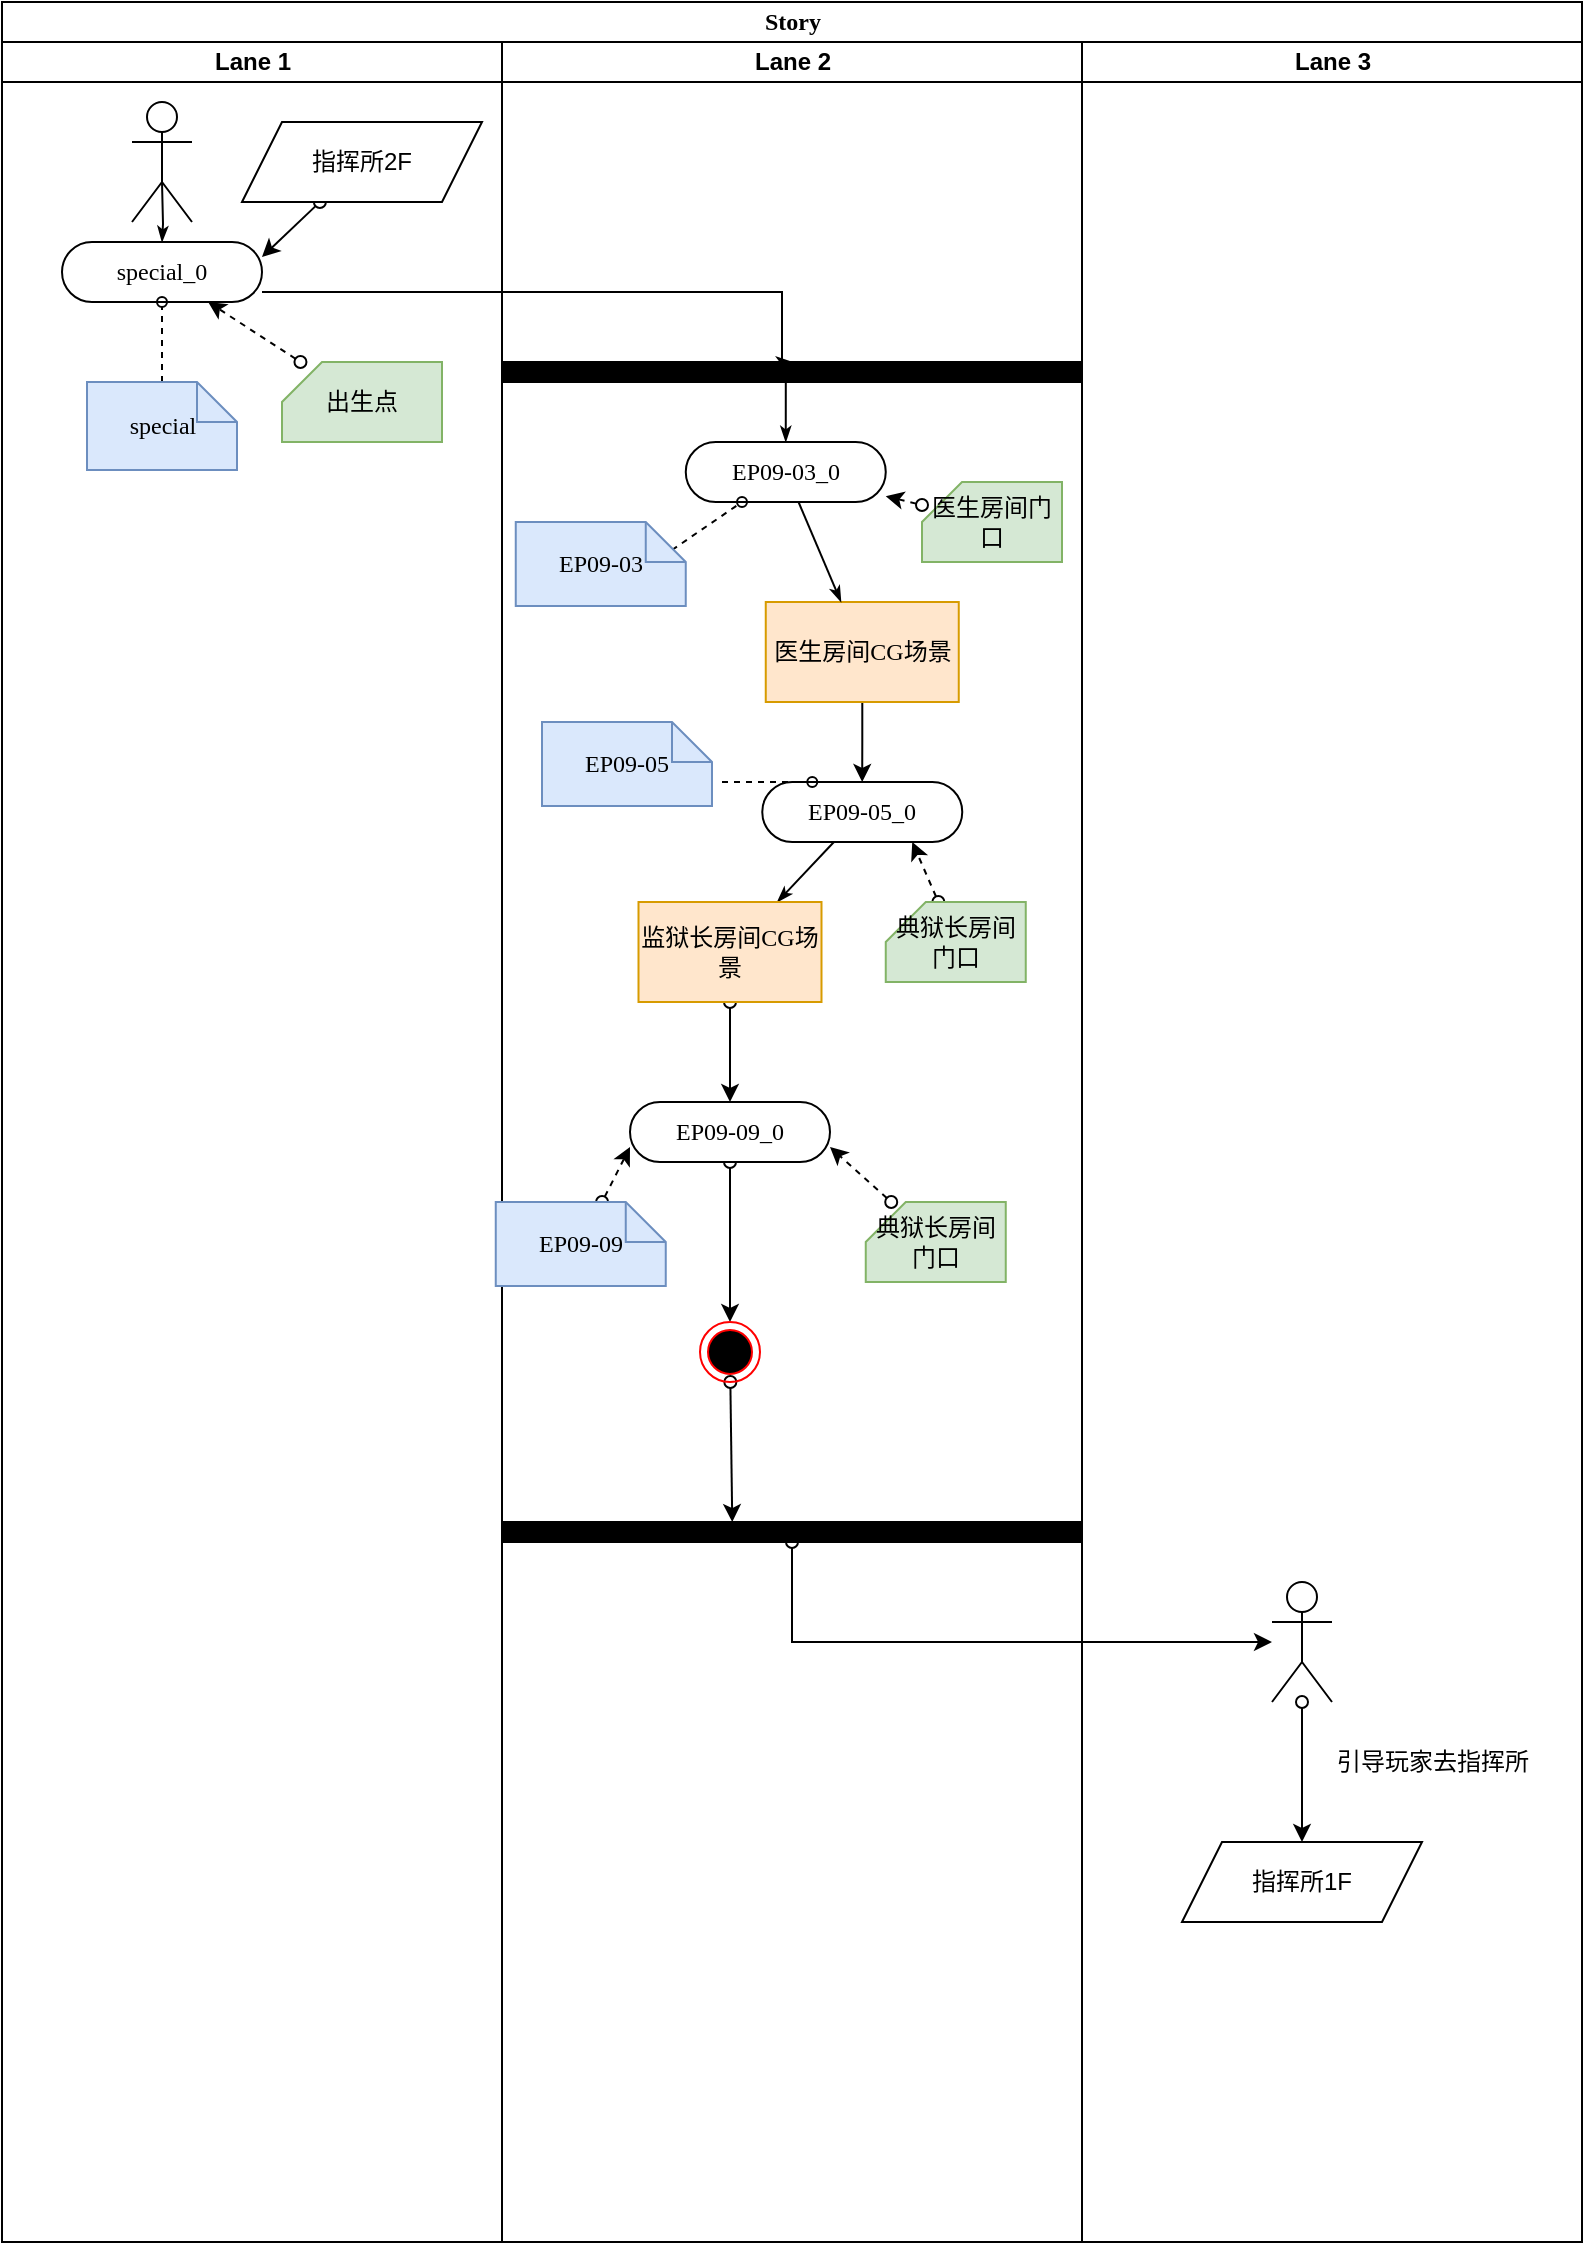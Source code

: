 <mxfile version="14.1.8" type="github" pages="2">
  <diagram name="关卡流程图" id="0783ab3e-0a74-02c8-0abd-f7b4e66b4bec">
    <mxGraphModel dx="1038" dy="547" grid="1" gridSize="10" guides="1" tooltips="1" connect="1" arrows="1" fold="1" page="1" pageScale="1" pageWidth="850" pageHeight="1100" background="#ffffff" math="0" shadow="0">
      <root>
        <mxCell id="0" />
        <mxCell id="1" parent="0" />
        <mxCell id="1c1d494c118603dd-1" value="Story" style="swimlane;html=1;childLayout=stackLayout;startSize=20;rounded=0;shadow=0;comic=0;labelBackgroundColor=none;strokeWidth=1;fontFamily=Verdana;fontSize=12;align=center;" parent="1" vertex="1">
          <mxGeometry x="40" y="20" width="790" height="1120" as="geometry" />
        </mxCell>
        <mxCell id="1c1d494c118603dd-2" value="Lane 1" style="swimlane;html=1;startSize=20;" parent="1c1d494c118603dd-1" vertex="1">
          <mxGeometry y="20" width="250" height="1100" as="geometry" />
        </mxCell>
        <mxCell id="60571a20871a0731-8" value="special_0" style="rounded=1;whiteSpace=wrap;html=1;shadow=0;comic=0;labelBackgroundColor=none;strokeWidth=1;fontFamily=Verdana;fontSize=12;align=center;arcSize=50;" parent="1c1d494c118603dd-2" vertex="1">
          <mxGeometry x="30" y="100" width="100" height="30" as="geometry" />
        </mxCell>
        <mxCell id="soN0B9OmbE9krU4sowRZ-2" style="edgeStyle=none;rounded=0;html=1;dashed=1;labelBackgroundColor=none;startArrow=none;startFill=0;startSize=5;endArrow=oval;endFill=0;endSize=5;jettySize=auto;orthogonalLoop=1;strokeWidth=1;fontFamily=Verdana;fontSize=12;entryX=0.5;entryY=1;entryDx=0;entryDy=0;exitX=0.5;exitY=0;exitDx=0;exitDy=0;exitPerimeter=0;" edge="1" parent="1c1d494c118603dd-2" source="soN0B9OmbE9krU4sowRZ-1" target="60571a20871a0731-8">
          <mxGeometry relative="1" as="geometry">
            <mxPoint x="150" y="257.878" as="sourcePoint" />
            <mxPoint x="112.955" y="238" as="targetPoint" />
          </mxGeometry>
        </mxCell>
        <mxCell id="1c1d494c118603dd-27" style="edgeStyle=orthogonalEdgeStyle;rounded=0;html=1;labelBackgroundColor=none;startArrow=none;startFill=0;startSize=5;endArrow=classicThin;endFill=1;endSize=5;jettySize=auto;orthogonalLoop=1;strokeWidth=1;fontFamily=Verdana;fontSize=12" parent="1c1d494c118603dd-2" target="60571a20871a0731-8" edge="1">
          <mxGeometry relative="1" as="geometry">
            <mxPoint x="80" y="70" as="sourcePoint" />
          </mxGeometry>
        </mxCell>
        <mxCell id="soN0B9OmbE9krU4sowRZ-1" value="special" style="shape=note;whiteSpace=wrap;html=1;rounded=0;shadow=0;comic=0;labelBackgroundColor=none;strokeWidth=1;fontFamily=Verdana;fontSize=12;align=center;size=20;fillColor=#dae8fc;strokeColor=#6c8ebf;" vertex="1" parent="1c1d494c118603dd-2">
          <mxGeometry x="42.5" y="170" width="75" height="44" as="geometry" />
        </mxCell>
        <mxCell id="soN0B9OmbE9krU4sowRZ-3" value="" style="shape=umlActor;verticalLabelPosition=bottom;verticalAlign=top;html=1;outlineConnect=0;" vertex="1" parent="1c1d494c118603dd-2">
          <mxGeometry x="65" y="30" width="30" height="60" as="geometry" />
        </mxCell>
        <mxCell id="soN0B9OmbE9krU4sowRZ-13" style="edgeStyle=none;rounded=0;orthogonalLoop=1;jettySize=auto;html=1;dashed=1;startArrow=oval;startFill=0;" edge="1" parent="1c1d494c118603dd-2" source="soN0B9OmbE9krU4sowRZ-12" target="60571a20871a0731-8">
          <mxGeometry relative="1" as="geometry" />
        </mxCell>
        <mxCell id="soN0B9OmbE9krU4sowRZ-12" value="出生点" style="shape=card;whiteSpace=wrap;html=1;size=20;fillColor=#d5e8d4;strokeColor=#82b366;" vertex="1" parent="1c1d494c118603dd-2">
          <mxGeometry x="140" y="160" width="80" height="40" as="geometry" />
        </mxCell>
        <mxCell id="soN0B9OmbE9krU4sowRZ-38" style="edgeStyle=none;rounded=0;orthogonalLoop=1;jettySize=auto;html=1;entryX=1;entryY=0.25;entryDx=0;entryDy=0;startArrow=oval;startFill=0;" edge="1" parent="1c1d494c118603dd-2" source="soN0B9OmbE9krU4sowRZ-37" target="60571a20871a0731-8">
          <mxGeometry relative="1" as="geometry" />
        </mxCell>
        <mxCell id="soN0B9OmbE9krU4sowRZ-37" value="指挥所2F" style="shape=parallelogram;perimeter=parallelogramPerimeter;whiteSpace=wrap;html=1;fixedSize=1;" vertex="1" parent="1c1d494c118603dd-2">
          <mxGeometry x="120" y="40" width="120" height="40" as="geometry" />
        </mxCell>
        <mxCell id="1c1d494c118603dd-3" value="Lane 2" style="swimlane;html=1;startSize=20;" parent="1c1d494c118603dd-1" vertex="1">
          <mxGeometry x="250" y="20" width="290" height="1100" as="geometry" />
        </mxCell>
        <mxCell id="60571a20871a0731-3" value="" style="whiteSpace=wrap;html=1;rounded=0;shadow=0;comic=0;labelBackgroundColor=none;strokeWidth=1;fillColor=#000000;fontFamily=Verdana;fontSize=12;align=center;rotation=0;" parent="1c1d494c118603dd-3" vertex="1">
          <mxGeometry y="160" width="290" height="10" as="geometry" />
        </mxCell>
        <mxCell id="1c1d494c118603dd-6" value="EP09-03_0" style="rounded=1;whiteSpace=wrap;html=1;shadow=0;comic=0;labelBackgroundColor=none;strokeWidth=1;fontFamily=Verdana;fontSize=12;align=center;arcSize=50;" parent="1c1d494c118603dd-3" vertex="1">
          <mxGeometry x="91.88" y="200" width="100" height="30" as="geometry" />
        </mxCell>
        <mxCell id="1c1d494c118603dd-30" style="edgeStyle=orthogonalEdgeStyle;rounded=0;html=1;exitX=0.25;exitY=1;entryX=0.5;entryY=0;labelBackgroundColor=none;startArrow=none;startFill=0;startSize=5;endArrow=classicThin;endFill=1;endSize=5;jettySize=auto;orthogonalLoop=1;strokeWidth=1;fontFamily=Verdana;fontSize=12" parent="1c1d494c118603dd-3" source="60571a20871a0731-3" target="1c1d494c118603dd-6" edge="1">
          <mxGeometry relative="1" as="geometry">
            <Array as="points">
              <mxPoint x="142" y="170" />
            </Array>
          </mxGeometry>
        </mxCell>
        <mxCell id="1c1d494c118603dd-7" value="EP09-05_0" style="rounded=1;whiteSpace=wrap;html=1;shadow=0;comic=0;labelBackgroundColor=none;strokeWidth=1;fontFamily=Verdana;fontSize=12;align=center;arcSize=50;" parent="1c1d494c118603dd-3" vertex="1">
          <mxGeometry x="130.13" y="370" width="100" height="30" as="geometry" />
        </mxCell>
        <mxCell id="soN0B9OmbE9krU4sowRZ-6" style="edgeStyle=orthogonalEdgeStyle;rounded=0;orthogonalLoop=1;jettySize=auto;html=1;" edge="1" parent="1c1d494c118603dd-3" source="1c1d494c118603dd-10" target="1c1d494c118603dd-7">
          <mxGeometry relative="1" as="geometry" />
        </mxCell>
        <mxCell id="1c1d494c118603dd-10" value="医生房间CG场景" style="rounded=0;whiteSpace=wrap;html=1;shadow=0;comic=0;labelBackgroundColor=none;strokeWidth=1;fontFamily=Verdana;fontSize=12;align=center;arcSize=50;fillColor=#ffe6cc;strokeColor=#d79b00;" parent="1c1d494c118603dd-3" vertex="1">
          <mxGeometry x="131.88" y="280" width="96.5" height="50" as="geometry" />
        </mxCell>
        <mxCell id="1c1d494c118603dd-46" style="edgeStyle=none;rounded=0;html=1;labelBackgroundColor=none;startArrow=none;startFill=0;startSize=5;endArrow=oval;endFill=0;endSize=5;jettySize=auto;orthogonalLoop=1;strokeWidth=1;fontFamily=Verdana;fontSize=12;dashed=1;" parent="1c1d494c118603dd-3" target="1c1d494c118603dd-6" edge="1">
          <mxGeometry relative="1" as="geometry">
            <mxPoint x="85.005" y="254" as="sourcePoint" />
          </mxGeometry>
        </mxCell>
        <mxCell id="1c1d494c118603dd-36" style="edgeStyle=none;rounded=0;html=1;labelBackgroundColor=none;startArrow=none;startFill=0;startSize=5;endArrow=classicThin;endFill=1;endSize=5;jettySize=auto;orthogonalLoop=1;strokeWidth=1;fontFamily=Verdana;fontSize=12" parent="1c1d494c118603dd-3" source="1c1d494c118603dd-7" target="1c1d494c118603dd-14" edge="1">
          <mxGeometry relative="1" as="geometry" />
        </mxCell>
        <mxCell id="1c1d494c118603dd-34" style="edgeStyle=none;rounded=0;html=1;labelBackgroundColor=none;startArrow=none;startFill=0;startSize=5;endArrow=classicThin;endFill=1;endSize=5;jettySize=auto;orthogonalLoop=1;strokeWidth=1;fontFamily=Verdana;fontSize=12" parent="1c1d494c118603dd-3" source="1c1d494c118603dd-6" target="1c1d494c118603dd-10" edge="1">
          <mxGeometry relative="1" as="geometry" />
        </mxCell>
        <mxCell id="soN0B9OmbE9krU4sowRZ-23" style="edgeStyle=none;rounded=0;orthogonalLoop=1;jettySize=auto;html=1;entryX=0.5;entryY=0;entryDx=0;entryDy=0;startArrow=oval;startFill=0;" edge="1" parent="1c1d494c118603dd-3" source="1c1d494c118603dd-14" target="soN0B9OmbE9krU4sowRZ-10">
          <mxGeometry relative="1" as="geometry" />
        </mxCell>
        <mxCell id="1c1d494c118603dd-14" value="监狱长房间CG场景" style="rounded=0;whiteSpace=wrap;html=1;shadow=0;comic=0;labelBackgroundColor=none;strokeWidth=1;fontFamily=Verdana;fontSize=12;align=center;arcSize=50;fillColor=#ffe6cc;strokeColor=#d79b00;" parent="1c1d494c118603dd-3" vertex="1">
          <mxGeometry x="68.25" y="430" width="91.5" height="50" as="geometry" />
        </mxCell>
        <mxCell id="1c1d494c118603dd-21" value="EP09-03" style="shape=note;whiteSpace=wrap;html=1;rounded=0;shadow=0;comic=0;labelBackgroundColor=none;strokeWidth=1;fontFamily=Verdana;fontSize=12;align=center;size=20;fillColor=#dae8fc;strokeColor=#6c8ebf;" parent="1c1d494c118603dd-3" vertex="1">
          <mxGeometry x="6.88" y="240" width="85" height="42" as="geometry" />
        </mxCell>
        <mxCell id="soN0B9OmbE9krU4sowRZ-7" value="EP09-05" style="shape=note;whiteSpace=wrap;html=1;rounded=0;shadow=0;comic=0;labelBackgroundColor=none;strokeWidth=1;fontFamily=Verdana;fontSize=12;align=center;size=20;fillColor=#dae8fc;strokeColor=#6c8ebf;" vertex="1" parent="1c1d494c118603dd-3">
          <mxGeometry x="20" y="340" width="85" height="42" as="geometry" />
        </mxCell>
        <mxCell id="soN0B9OmbE9krU4sowRZ-9" style="edgeStyle=none;rounded=0;html=1;labelBackgroundColor=none;startArrow=none;startFill=0;startSize=5;endArrow=oval;endFill=0;endSize=5;jettySize=auto;orthogonalLoop=1;strokeWidth=1;fontFamily=Verdana;fontSize=12;dashed=1;entryX=0.25;entryY=0;entryDx=0;entryDy=0;" edge="1" parent="1c1d494c118603dd-3" target="1c1d494c118603dd-7">
          <mxGeometry relative="1" as="geometry">
            <mxPoint x="110" y="370" as="sourcePoint" />
            <mxPoint x="130.005" y="240" as="targetPoint" />
          </mxGeometry>
        </mxCell>
        <mxCell id="soN0B9OmbE9krU4sowRZ-26" style="edgeStyle=none;rounded=0;orthogonalLoop=1;jettySize=auto;html=1;entryX=0.5;entryY=0;entryDx=0;entryDy=0;startArrow=oval;startFill=0;" edge="1" parent="1c1d494c118603dd-3" source="soN0B9OmbE9krU4sowRZ-10" target="soN0B9OmbE9krU4sowRZ-25">
          <mxGeometry relative="1" as="geometry" />
        </mxCell>
        <mxCell id="soN0B9OmbE9krU4sowRZ-10" value="EP09-09_0" style="rounded=1;whiteSpace=wrap;html=1;shadow=0;comic=0;labelBackgroundColor=none;strokeWidth=1;fontFamily=Verdana;fontSize=12;align=center;arcSize=50;" vertex="1" parent="1c1d494c118603dd-3">
          <mxGeometry x="64" y="530" width="100" height="30" as="geometry" />
        </mxCell>
        <mxCell id="soN0B9OmbE9krU4sowRZ-15" style="edgeStyle=none;rounded=0;orthogonalLoop=1;jettySize=auto;html=1;dashed=1;startArrow=oval;startFill=0;" edge="1" parent="1c1d494c118603dd-3" source="soN0B9OmbE9krU4sowRZ-14" target="1c1d494c118603dd-6">
          <mxGeometry relative="1" as="geometry" />
        </mxCell>
        <mxCell id="soN0B9OmbE9krU4sowRZ-14" value="医生房间门口" style="shape=card;whiteSpace=wrap;html=1;size=20;fillColor=#d5e8d4;strokeColor=#82b366;" vertex="1" parent="1c1d494c118603dd-3">
          <mxGeometry x="210" y="220" width="70" height="40" as="geometry" />
        </mxCell>
        <mxCell id="soN0B9OmbE9krU4sowRZ-17" style="edgeStyle=none;rounded=0;orthogonalLoop=1;jettySize=auto;html=1;entryX=0.75;entryY=1;entryDx=0;entryDy=0;dashed=1;startArrow=oval;startFill=0;" edge="1" parent="1c1d494c118603dd-3" source="soN0B9OmbE9krU4sowRZ-16" target="1c1d494c118603dd-7">
          <mxGeometry relative="1" as="geometry" />
        </mxCell>
        <mxCell id="soN0B9OmbE9krU4sowRZ-16" value="典狱长房间门口" style="shape=card;whiteSpace=wrap;html=1;size=20;fillColor=#d5e8d4;strokeColor=#82b366;" vertex="1" parent="1c1d494c118603dd-3">
          <mxGeometry x="191.88" y="430" width="70" height="40" as="geometry" />
        </mxCell>
        <mxCell id="soN0B9OmbE9krU4sowRZ-20" style="edgeStyle=none;rounded=0;orthogonalLoop=1;jettySize=auto;html=1;entryX=1;entryY=0.75;entryDx=0;entryDy=0;dashed=1;startArrow=oval;startFill=0;" edge="1" parent="1c1d494c118603dd-3" source="soN0B9OmbE9krU4sowRZ-19" target="soN0B9OmbE9krU4sowRZ-10">
          <mxGeometry relative="1" as="geometry" />
        </mxCell>
        <mxCell id="soN0B9OmbE9krU4sowRZ-19" value="典狱长房间门口" style="shape=card;whiteSpace=wrap;html=1;size=20;fillColor=#d5e8d4;strokeColor=#82b366;" vertex="1" parent="1c1d494c118603dd-3">
          <mxGeometry x="181.88" y="580" width="70" height="40" as="geometry" />
        </mxCell>
        <mxCell id="soN0B9OmbE9krU4sowRZ-22" style="edgeStyle=none;rounded=0;orthogonalLoop=1;jettySize=auto;html=1;entryX=0;entryY=0.75;entryDx=0;entryDy=0;dashed=1;startArrow=oval;startFill=0;" edge="1" parent="1c1d494c118603dd-3" source="soN0B9OmbE9krU4sowRZ-21" target="soN0B9OmbE9krU4sowRZ-10">
          <mxGeometry relative="1" as="geometry" />
        </mxCell>
        <mxCell id="soN0B9OmbE9krU4sowRZ-21" value="EP09-09" style="shape=note;whiteSpace=wrap;html=1;rounded=0;shadow=0;comic=0;labelBackgroundColor=none;strokeWidth=1;fontFamily=Verdana;fontSize=12;align=center;size=20;fillColor=#dae8fc;strokeColor=#6c8ebf;" vertex="1" parent="1c1d494c118603dd-3">
          <mxGeometry x="-3.12" y="580" width="85" height="42" as="geometry" />
        </mxCell>
        <mxCell id="soN0B9OmbE9krU4sowRZ-32" style="edgeStyle=none;rounded=0;orthogonalLoop=1;jettySize=auto;html=1;entryX=0.397;entryY=0;entryDx=0;entryDy=0;entryPerimeter=0;startArrow=oval;startFill=0;" edge="1" parent="1c1d494c118603dd-3" source="soN0B9OmbE9krU4sowRZ-25" target="soN0B9OmbE9krU4sowRZ-31">
          <mxGeometry relative="1" as="geometry" />
        </mxCell>
        <mxCell id="soN0B9OmbE9krU4sowRZ-25" value="" style="ellipse;html=1;shape=endState;fillColor=#000000;strokeColor=#ff0000;" vertex="1" parent="1c1d494c118603dd-3">
          <mxGeometry x="99" y="640" width="30" height="30" as="geometry" />
        </mxCell>
        <mxCell id="soN0B9OmbE9krU4sowRZ-31" value="" style="whiteSpace=wrap;html=1;rounded=0;shadow=0;comic=0;labelBackgroundColor=none;strokeWidth=1;fillColor=#000000;fontFamily=Verdana;fontSize=12;align=center;rotation=0;" vertex="1" parent="1c1d494c118603dd-3">
          <mxGeometry y="740" width="290" height="10" as="geometry" />
        </mxCell>
        <mxCell id="1c1d494c118603dd-4" value="Lane 3" style="swimlane;html=1;startSize=20;" parent="1c1d494c118603dd-1" vertex="1">
          <mxGeometry x="540" y="20" width="250" height="1100" as="geometry" />
        </mxCell>
        <mxCell id="1c1d494c118603dd-33" style="rounded=0;html=1;labelBackgroundColor=none;startArrow=none;startFill=0;startSize=5;endArrow=classicThin;endFill=1;endSize=5;jettySize=auto;orthogonalLoop=1;strokeWidth=1;fontFamily=Verdana;fontSize=12" parent="1c1d494c118603dd-4" source="1c1d494c118603dd-5" edge="1">
          <mxGeometry relative="1" as="geometry">
            <mxPoint x="61.25" y="268" as="targetPoint" />
          </mxGeometry>
        </mxCell>
        <mxCell id="1c1d494c118603dd-38" style="edgeStyle=none;rounded=0;html=1;labelBackgroundColor=none;startArrow=none;startFill=0;startSize=5;endArrow=classicThin;endFill=1;endSize=5;jettySize=auto;orthogonalLoop=1;strokeWidth=1;fontFamily=Verdana;fontSize=12" parent="1c1d494c118603dd-4" source="1c1d494c118603dd-8" edge="1">
          <mxGeometry relative="1" as="geometry">
            <mxPoint x="35" y="367.222" as="targetPoint" />
          </mxGeometry>
        </mxCell>
        <mxCell id="1c1d494c118603dd-37" style="edgeStyle=none;rounded=0;html=1;labelBackgroundColor=none;startArrow=none;startFill=0;startSize=5;endArrow=classicThin;endFill=1;endSize=5;jettySize=auto;orthogonalLoop=1;strokeWidth=1;fontFamily=Verdana;fontSize=12" parent="1c1d494c118603dd-4" target="1c1d494c118603dd-8" edge="1">
          <mxGeometry relative="1" as="geometry">
            <mxPoint x="70.565" y="298" as="sourcePoint" />
          </mxGeometry>
        </mxCell>
        <mxCell id="1c1d494c118603dd-48" style="edgeStyle=none;rounded=0;html=1;dashed=1;labelBackgroundColor=none;startArrow=none;startFill=0;startSize=5;endArrow=oval;endFill=0;endSize=5;jettySize=auto;orthogonalLoop=1;strokeWidth=1;fontFamily=Verdana;fontSize=12" parent="1c1d494c118603dd-4" target="1c1d494c118603dd-5" edge="1">
          <mxGeometry relative="1" as="geometry">
            <mxPoint x="160" y="257.878" as="sourcePoint" />
          </mxGeometry>
        </mxCell>
        <mxCell id="1c1d494c118603dd-49" style="edgeStyle=none;rounded=0;html=1;dashed=1;labelBackgroundColor=none;startArrow=none;startFill=0;startSize=5;endArrow=oval;endFill=0;endSize=5;jettySize=auto;orthogonalLoop=1;strokeWidth=1;fontFamily=Verdana;fontSize=12" parent="1c1d494c118603dd-4" source="1c1d494c118603dd-20" edge="1">
          <mxGeometry relative="1" as="geometry">
            <mxPoint x="85" y="281.814" as="targetPoint" />
          </mxGeometry>
        </mxCell>
        <mxCell id="1c1d494c118603dd-50" style="edgeStyle=none;rounded=0;html=1;dashed=1;labelBackgroundColor=none;startArrow=none;startFill=0;startSize=5;endArrow=oval;endFill=0;endSize=5;jettySize=auto;orthogonalLoop=1;strokeWidth=1;fontFamily=Verdana;fontSize=12" parent="1c1d494c118603dd-4" target="1c1d494c118603dd-8" edge="1">
          <mxGeometry relative="1" as="geometry">
            <mxPoint x="154.744" y="415" as="sourcePoint" />
          </mxGeometry>
        </mxCell>
        <mxCell id="1c1d494c118603dd-51" style="edgeStyle=none;rounded=0;html=1;dashed=1;labelBackgroundColor=none;startArrow=none;startFill=0;startSize=5;endArrow=oval;endFill=0;endSize=5;jettySize=auto;orthogonalLoop=1;strokeWidth=1;fontFamily=Verdana;fontSize=12" parent="1c1d494c118603dd-4" source="1c1d494c118603dd-22" edge="1">
          <mxGeometry relative="1" as="geometry">
            <mxPoint x="35" y="389.538" as="targetPoint" />
          </mxGeometry>
        </mxCell>
        <mxCell id="soN0B9OmbE9krU4sowRZ-29" value="指挥所1F" style="shape=parallelogram;perimeter=parallelogramPerimeter;whiteSpace=wrap;html=1;fixedSize=1;" vertex="1" parent="1c1d494c118603dd-4">
          <mxGeometry x="50" y="900" width="120" height="40" as="geometry" />
        </mxCell>
        <mxCell id="soN0B9OmbE9krU4sowRZ-35" style="edgeStyle=none;rounded=0;orthogonalLoop=1;jettySize=auto;html=1;entryX=0.5;entryY=0;entryDx=0;entryDy=0;startArrow=oval;startFill=0;" edge="1" parent="1c1d494c118603dd-4" source="soN0B9OmbE9krU4sowRZ-34" target="soN0B9OmbE9krU4sowRZ-29">
          <mxGeometry relative="1" as="geometry" />
        </mxCell>
        <mxCell id="soN0B9OmbE9krU4sowRZ-34" value="" style="shape=umlActor;verticalLabelPosition=bottom;verticalAlign=top;html=1;outlineConnect=0;" vertex="1" parent="1c1d494c118603dd-4">
          <mxGeometry x="95" y="770" width="30" height="60" as="geometry" />
        </mxCell>
        <mxCell id="soN0B9OmbE9krU4sowRZ-36" value="引导玩家去指挥所" style="text;html=1;align=center;verticalAlign=middle;resizable=0;points=[];autosize=1;" vertex="1" parent="1c1d494c118603dd-4">
          <mxGeometry x="120" y="850" width="110" height="20" as="geometry" />
        </mxCell>
        <mxCell id="1c1d494c118603dd-28" style="edgeStyle=orthogonalEdgeStyle;rounded=0;html=1;entryX=0.5;entryY=0;labelBackgroundColor=none;startArrow=none;startFill=0;startSize=5;endArrow=classicThin;endFill=1;endSize=5;jettySize=auto;orthogonalLoop=1;strokeWidth=1;fontFamily=Verdana;fontSize=12" parent="1c1d494c118603dd-1" source="60571a20871a0731-8" target="60571a20871a0731-3" edge="1">
          <mxGeometry relative="1" as="geometry">
            <Array as="points">
              <mxPoint x="390" y="145" />
            </Array>
          </mxGeometry>
        </mxCell>
        <mxCell id="soN0B9OmbE9krU4sowRZ-39" style="edgeStyle=none;rounded=0;orthogonalLoop=1;jettySize=auto;html=1;startArrow=oval;startFill=0;" edge="1" parent="1c1d494c118603dd-1" source="soN0B9OmbE9krU4sowRZ-31" target="soN0B9OmbE9krU4sowRZ-34">
          <mxGeometry relative="1" as="geometry">
            <mxPoint x="395" y="830" as="targetPoint" />
            <Array as="points">
              <mxPoint x="395" y="820" />
            </Array>
          </mxGeometry>
        </mxCell>
      </root>
    </mxGraphModel>
  </diagram>
  <diagram id="dmDB2ZcVdiuMjPRwZuYF" name="关卡平面图">
    <mxGraphModel dx="1038" dy="547" grid="1" gridSize="10" guides="1" tooltips="1" connect="1" arrows="1" fold="1" page="1" pageScale="1" pageWidth="827" pageHeight="1169" math="0" shadow="0">
      <root>
        <mxCell id="ojgNweESeSlG1wubFBOF-0" />
        <mxCell id="ojgNweESeSlG1wubFBOF-1" parent="ojgNweESeSlG1wubFBOF-0" />
        <mxCell id="32pKdByRdfm2AMbjOZ1x-0" value="" style="rounded=0;whiteSpace=wrap;html=1;" vertex="1" parent="ojgNweESeSlG1wubFBOF-1">
          <mxGeometry x="40" y="150" width="930" height="560" as="geometry" />
        </mxCell>
        <mxCell id="2-35yjRWeZZgqv3ZDKaf-3" style="edgeStyle=none;rounded=0;orthogonalLoop=1;jettySize=auto;html=1;startArrow=oval;startFill=0;fillColor=#d5e8d4;strokeColor=#82b366;" edge="1" parent="ojgNweESeSlG1wubFBOF-1">
          <mxGeometry relative="1" as="geometry">
            <mxPoint x="110" y="210" as="targetPoint" />
            <mxPoint x="400" y="340" as="sourcePoint" />
            <Array as="points">
              <mxPoint x="400" y="210" />
            </Array>
          </mxGeometry>
        </mxCell>
        <mxCell id="2-35yjRWeZZgqv3ZDKaf-8" value="2" style="edgeLabel;html=1;align=center;verticalAlign=middle;resizable=0;points=[];" vertex="1" connectable="0" parent="2-35yjRWeZZgqv3ZDKaf-3">
          <mxGeometry x="-0.549" y="2" relative="1" as="geometry">
            <mxPoint as="offset" />
          </mxGeometry>
        </mxCell>
        <mxCell id="2-35yjRWeZZgqv3ZDKaf-4" style="edgeStyle=none;rounded=0;orthogonalLoop=1;jettySize=auto;html=1;startArrow=oval;startFill=0;fillColor=#d5e8d4;strokeColor=#82b366;" edge="1" parent="ojgNweESeSlG1wubFBOF-1">
          <mxGeometry relative="1" as="geometry">
            <mxPoint x="910" y="651.6" as="targetPoint" />
            <mxPoint x="400" y="340" as="sourcePoint" />
            <Array as="points">
              <mxPoint x="450" y="652" />
            </Array>
          </mxGeometry>
        </mxCell>
        <mxCell id="2-35yjRWeZZgqv3ZDKaf-10" value="2" style="edgeLabel;html=1;align=center;verticalAlign=middle;resizable=0;points=[];" vertex="1" connectable="0" parent="2-35yjRWeZZgqv3ZDKaf-4">
          <mxGeometry x="-0.654" y="2" relative="1" as="geometry">
            <mxPoint x="-3.18" y="-32" as="offset" />
          </mxGeometry>
        </mxCell>
        <mxCell id="2-35yjRWeZZgqv3ZDKaf-5" style="edgeStyle=none;rounded=0;orthogonalLoop=1;jettySize=auto;html=1;startArrow=oval;startFill=0;fillColor=#d5e8d4;strokeColor=#82b366;" edge="1" parent="ojgNweESeSlG1wubFBOF-1">
          <mxGeometry relative="1" as="geometry">
            <mxPoint x="910" y="650" as="targetPoint" />
            <mxPoint x="400" y="340" as="sourcePoint" />
            <Array as="points">
              <mxPoint x="430" y="240" />
              <mxPoint x="680" y="240" />
              <mxPoint x="680" y="650" />
            </Array>
          </mxGeometry>
        </mxCell>
        <mxCell id="2-35yjRWeZZgqv3ZDKaf-9" value="2" style="edgeLabel;html=1;align=center;verticalAlign=middle;resizable=0;points=[];" vertex="1" connectable="0" parent="2-35yjRWeZZgqv3ZDKaf-5">
          <mxGeometry x="-0.813" y="-1" relative="1" as="geometry">
            <mxPoint as="offset" />
          </mxGeometry>
        </mxCell>
        <mxCell id="32pKdByRdfm2AMbjOZ1x-1" value="&lt;span style=&quot;font-size: 20px&quot;&gt;典狱长房间&lt;/span&gt;" style="rounded=0;whiteSpace=wrap;html=1;" vertex="1" parent="ojgNweESeSlG1wubFBOF-1">
          <mxGeometry x="54" y="285" width="300" height="110" as="geometry" />
        </mxCell>
        <mxCell id="32pKdByRdfm2AMbjOZ1x-2" value="&lt;span style=&quot;font-size: 20px&quot;&gt;浴室&lt;/span&gt;" style="rounded=0;whiteSpace=wrap;html=1;" vertex="1" parent="ojgNweESeSlG1wubFBOF-1">
          <mxGeometry x="54" y="430" width="300" height="110" as="geometry" />
        </mxCell>
        <mxCell id="32pKdByRdfm2AMbjOZ1x-3" value="&lt;font style=&quot;font-size: 20px&quot;&gt;医生房间&lt;/font&gt;" style="rounded=0;whiteSpace=wrap;html=1;" vertex="1" parent="ojgNweESeSlG1wubFBOF-1">
          <mxGeometry x="54" y="580" width="300" height="110" as="geometry" />
        </mxCell>
        <mxCell id="32pKdByRdfm2AMbjOZ1x-4" value="" style="shape=process;whiteSpace=wrap;html=1;backgroundOutline=1;rotation=90;" vertex="1" parent="ojgNweESeSlG1wubFBOF-1">
          <mxGeometry x="320" y="332.5" width="60" height="15" as="geometry" />
        </mxCell>
        <mxCell id="32pKdByRdfm2AMbjOZ1x-5" value="" style="shape=process;whiteSpace=wrap;html=1;backgroundOutline=1;rotation=90;" vertex="1" parent="ojgNweESeSlG1wubFBOF-1">
          <mxGeometry x="320" y="477.5" width="60" height="15" as="geometry" />
        </mxCell>
        <mxCell id="32pKdByRdfm2AMbjOZ1x-6" value="" style="shape=process;whiteSpace=wrap;html=1;backgroundOutline=1;rotation=90;" vertex="1" parent="ojgNweESeSlG1wubFBOF-1">
          <mxGeometry x="320" y="627.5" width="60" height="15" as="geometry" />
        </mxCell>
        <mxCell id="32pKdByRdfm2AMbjOZ1x-7" value="&lt;span style=&quot;font-size: 20px&quot;&gt;展览厅&lt;/span&gt;" style="shape=partialRectangle;whiteSpace=wrap;html=1;bottom=0;right=0;fillColor=none;" vertex="1" parent="ojgNweESeSlG1wubFBOF-1">
          <mxGeometry x="460" y="396.25" width="180" height="183.75" as="geometry" />
        </mxCell>
        <mxCell id="32pKdByRdfm2AMbjOZ1x-8" value="&lt;span style=&quot;font-size: 20px&quot;&gt;客房1&lt;/span&gt;" style="rounded=0;whiteSpace=wrap;html=1;" vertex="1" parent="ojgNweESeSlG1wubFBOF-1">
          <mxGeometry x="730" y="175" width="220" height="110" as="geometry" />
        </mxCell>
        <mxCell id="32pKdByRdfm2AMbjOZ1x-9" value="" style="shape=process;whiteSpace=wrap;html=1;backgroundOutline=1;rotation=90;" vertex="1" parent="ojgNweESeSlG1wubFBOF-1">
          <mxGeometry x="700" y="222.5" width="60" height="15" as="geometry" />
        </mxCell>
        <mxCell id="32pKdByRdfm2AMbjOZ1x-10" value="&lt;span style=&quot;font-size: 20px&quot;&gt;客房2&lt;/span&gt;" style="rounded=0;whiteSpace=wrap;html=1;" vertex="1" parent="ojgNweESeSlG1wubFBOF-1">
          <mxGeometry x="730" y="310" width="220" height="110" as="geometry" />
        </mxCell>
        <mxCell id="32pKdByRdfm2AMbjOZ1x-11" value="" style="shape=process;whiteSpace=wrap;html=1;backgroundOutline=1;rotation=90;" vertex="1" parent="ojgNweESeSlG1wubFBOF-1">
          <mxGeometry x="700" y="357.5" width="60" height="15" as="geometry" />
        </mxCell>
        <mxCell id="32pKdByRdfm2AMbjOZ1x-12" value="&lt;span style=&quot;font-size: 20px&quot;&gt;客房3&lt;/span&gt;" style="rounded=0;whiteSpace=wrap;html=1;" vertex="1" parent="ojgNweESeSlG1wubFBOF-1">
          <mxGeometry x="730" y="448.75" width="220" height="110" as="geometry" />
        </mxCell>
        <mxCell id="32pKdByRdfm2AMbjOZ1x-13" value="" style="shape=process;whiteSpace=wrap;html=1;backgroundOutline=1;rotation=90;" vertex="1" parent="ojgNweESeSlG1wubFBOF-1">
          <mxGeometry x="700" y="496.25" width="60" height="15" as="geometry" />
        </mxCell>
        <mxCell id="32pKdByRdfm2AMbjOZ1x-14" value="&lt;span style=&quot;font-size: 20px&quot;&gt;盥洗室&lt;/span&gt;" style="shape=partialRectangle;whiteSpace=wrap;html=1;bottom=0;right=0;fillColor=none;rotation=0;direction=south;" vertex="1" parent="ojgNweESeSlG1wubFBOF-1">
          <mxGeometry x="460" y="285" width="180" height="110" as="geometry" />
        </mxCell>
        <mxCell id="32pKdByRdfm2AMbjOZ1x-15" value="" style="endArrow=none;html=1;entryX=0;entryY=1;entryDx=0;entryDy=0;exitX=0.595;exitY=1.002;exitDx=0;exitDy=0;exitPerimeter=0;" edge="1" parent="ojgNweESeSlG1wubFBOF-1" source="32pKdByRdfm2AMbjOZ1x-14" target="32pKdByRdfm2AMbjOZ1x-14">
          <mxGeometry width="50" height="50" relative="1" as="geometry">
            <mxPoint x="510" y="410" as="sourcePoint" />
            <mxPoint x="560" y="360" as="targetPoint" />
          </mxGeometry>
        </mxCell>
        <mxCell id="32pKdByRdfm2AMbjOZ1x-16" value="&lt;h1&gt;指挥所二楼&lt;/h1&gt;&lt;p&gt;剧情简介&lt;/p&gt;" style="text;html=1;strokeColor=none;fillColor=none;spacing=5;spacingTop=-20;whiteSpace=wrap;overflow=hidden;rounded=0;" vertex="1" parent="ojgNweESeSlG1wubFBOF-1">
          <mxGeometry x="40" y="30" width="190" height="120" as="geometry" />
        </mxCell>
        <mxCell id="32pKdByRdfm2AMbjOZ1x-17" value="" style="shape=flexArrow;endArrow=classic;startArrow=classic;html=1;" edge="1" parent="ojgNweESeSlG1wubFBOF-1">
          <mxGeometry width="50" height="50" relative="1" as="geometry">
            <mxPoint x="59" y="237.5" as="sourcePoint" />
            <mxPoint x="109" y="187.5" as="targetPoint" />
          </mxGeometry>
        </mxCell>
        <mxCell id="32pKdByRdfm2AMbjOZ1x-18" value="指挥所1F" style="text;html=1;align=center;verticalAlign=middle;resizable=0;points=[];autosize=1;" vertex="1" parent="ojgNweESeSlG1wubFBOF-1">
          <mxGeometry x="54" y="240" width="70" height="20" as="geometry" />
        </mxCell>
        <mxCell id="32pKdByRdfm2AMbjOZ1x-19" value="" style="shape=flexArrow;endArrow=classic;startArrow=classic;html=1;" edge="1" parent="ojgNweESeSlG1wubFBOF-1">
          <mxGeometry width="50" height="50" relative="1" as="geometry">
            <mxPoint x="905" y="660" as="sourcePoint" />
            <mxPoint x="955" y="610" as="targetPoint" />
          </mxGeometry>
        </mxCell>
        <mxCell id="32pKdByRdfm2AMbjOZ1x-20" value="指挥所1F" style="text;html=1;align=center;verticalAlign=middle;resizable=0;points=[];autosize=1;" vertex="1" parent="ojgNweESeSlG1wubFBOF-1">
          <mxGeometry x="900" y="662.5" width="70" height="20" as="geometry" />
        </mxCell>
        <mxCell id="2-35yjRWeZZgqv3ZDKaf-2" style="edgeStyle=none;rounded=0;orthogonalLoop=1;jettySize=auto;html=1;entryX=0.5;entryY=0;entryDx=0;entryDy=0;startArrow=oval;startFill=0;fillColor=#ffe6cc;strokeColor=#d79b00;" edge="1" parent="ojgNweESeSlG1wubFBOF-1" source="2-35yjRWeZZgqv3ZDKaf-1" target="32pKdByRdfm2AMbjOZ1x-4">
          <mxGeometry relative="1" as="geometry">
            <Array as="points">
              <mxPoint x="400" y="340" />
            </Array>
          </mxGeometry>
        </mxCell>
        <mxCell id="2-35yjRWeZZgqv3ZDKaf-7" value="1" style="edgeLabel;html=1;align=center;verticalAlign=middle;resizable=0;points=[];" vertex="1" connectable="0" parent="2-35yjRWeZZgqv3ZDKaf-2">
          <mxGeometry x="-0.419" y="1" relative="1" as="geometry">
            <mxPoint x="3.02" y="40.97" as="offset" />
          </mxGeometry>
        </mxCell>
        <mxCell id="2-35yjRWeZZgqv3ZDKaf-1" value="" style="shape=umlActor;verticalLabelPosition=bottom;verticalAlign=top;html=1;outlineConnect=0;" vertex="1" parent="ojgNweESeSlG1wubFBOF-1">
          <mxGeometry x="390" y="610" width="30" height="60" as="geometry" />
        </mxCell>
      </root>
    </mxGraphModel>
  </diagram>
</mxfile>
